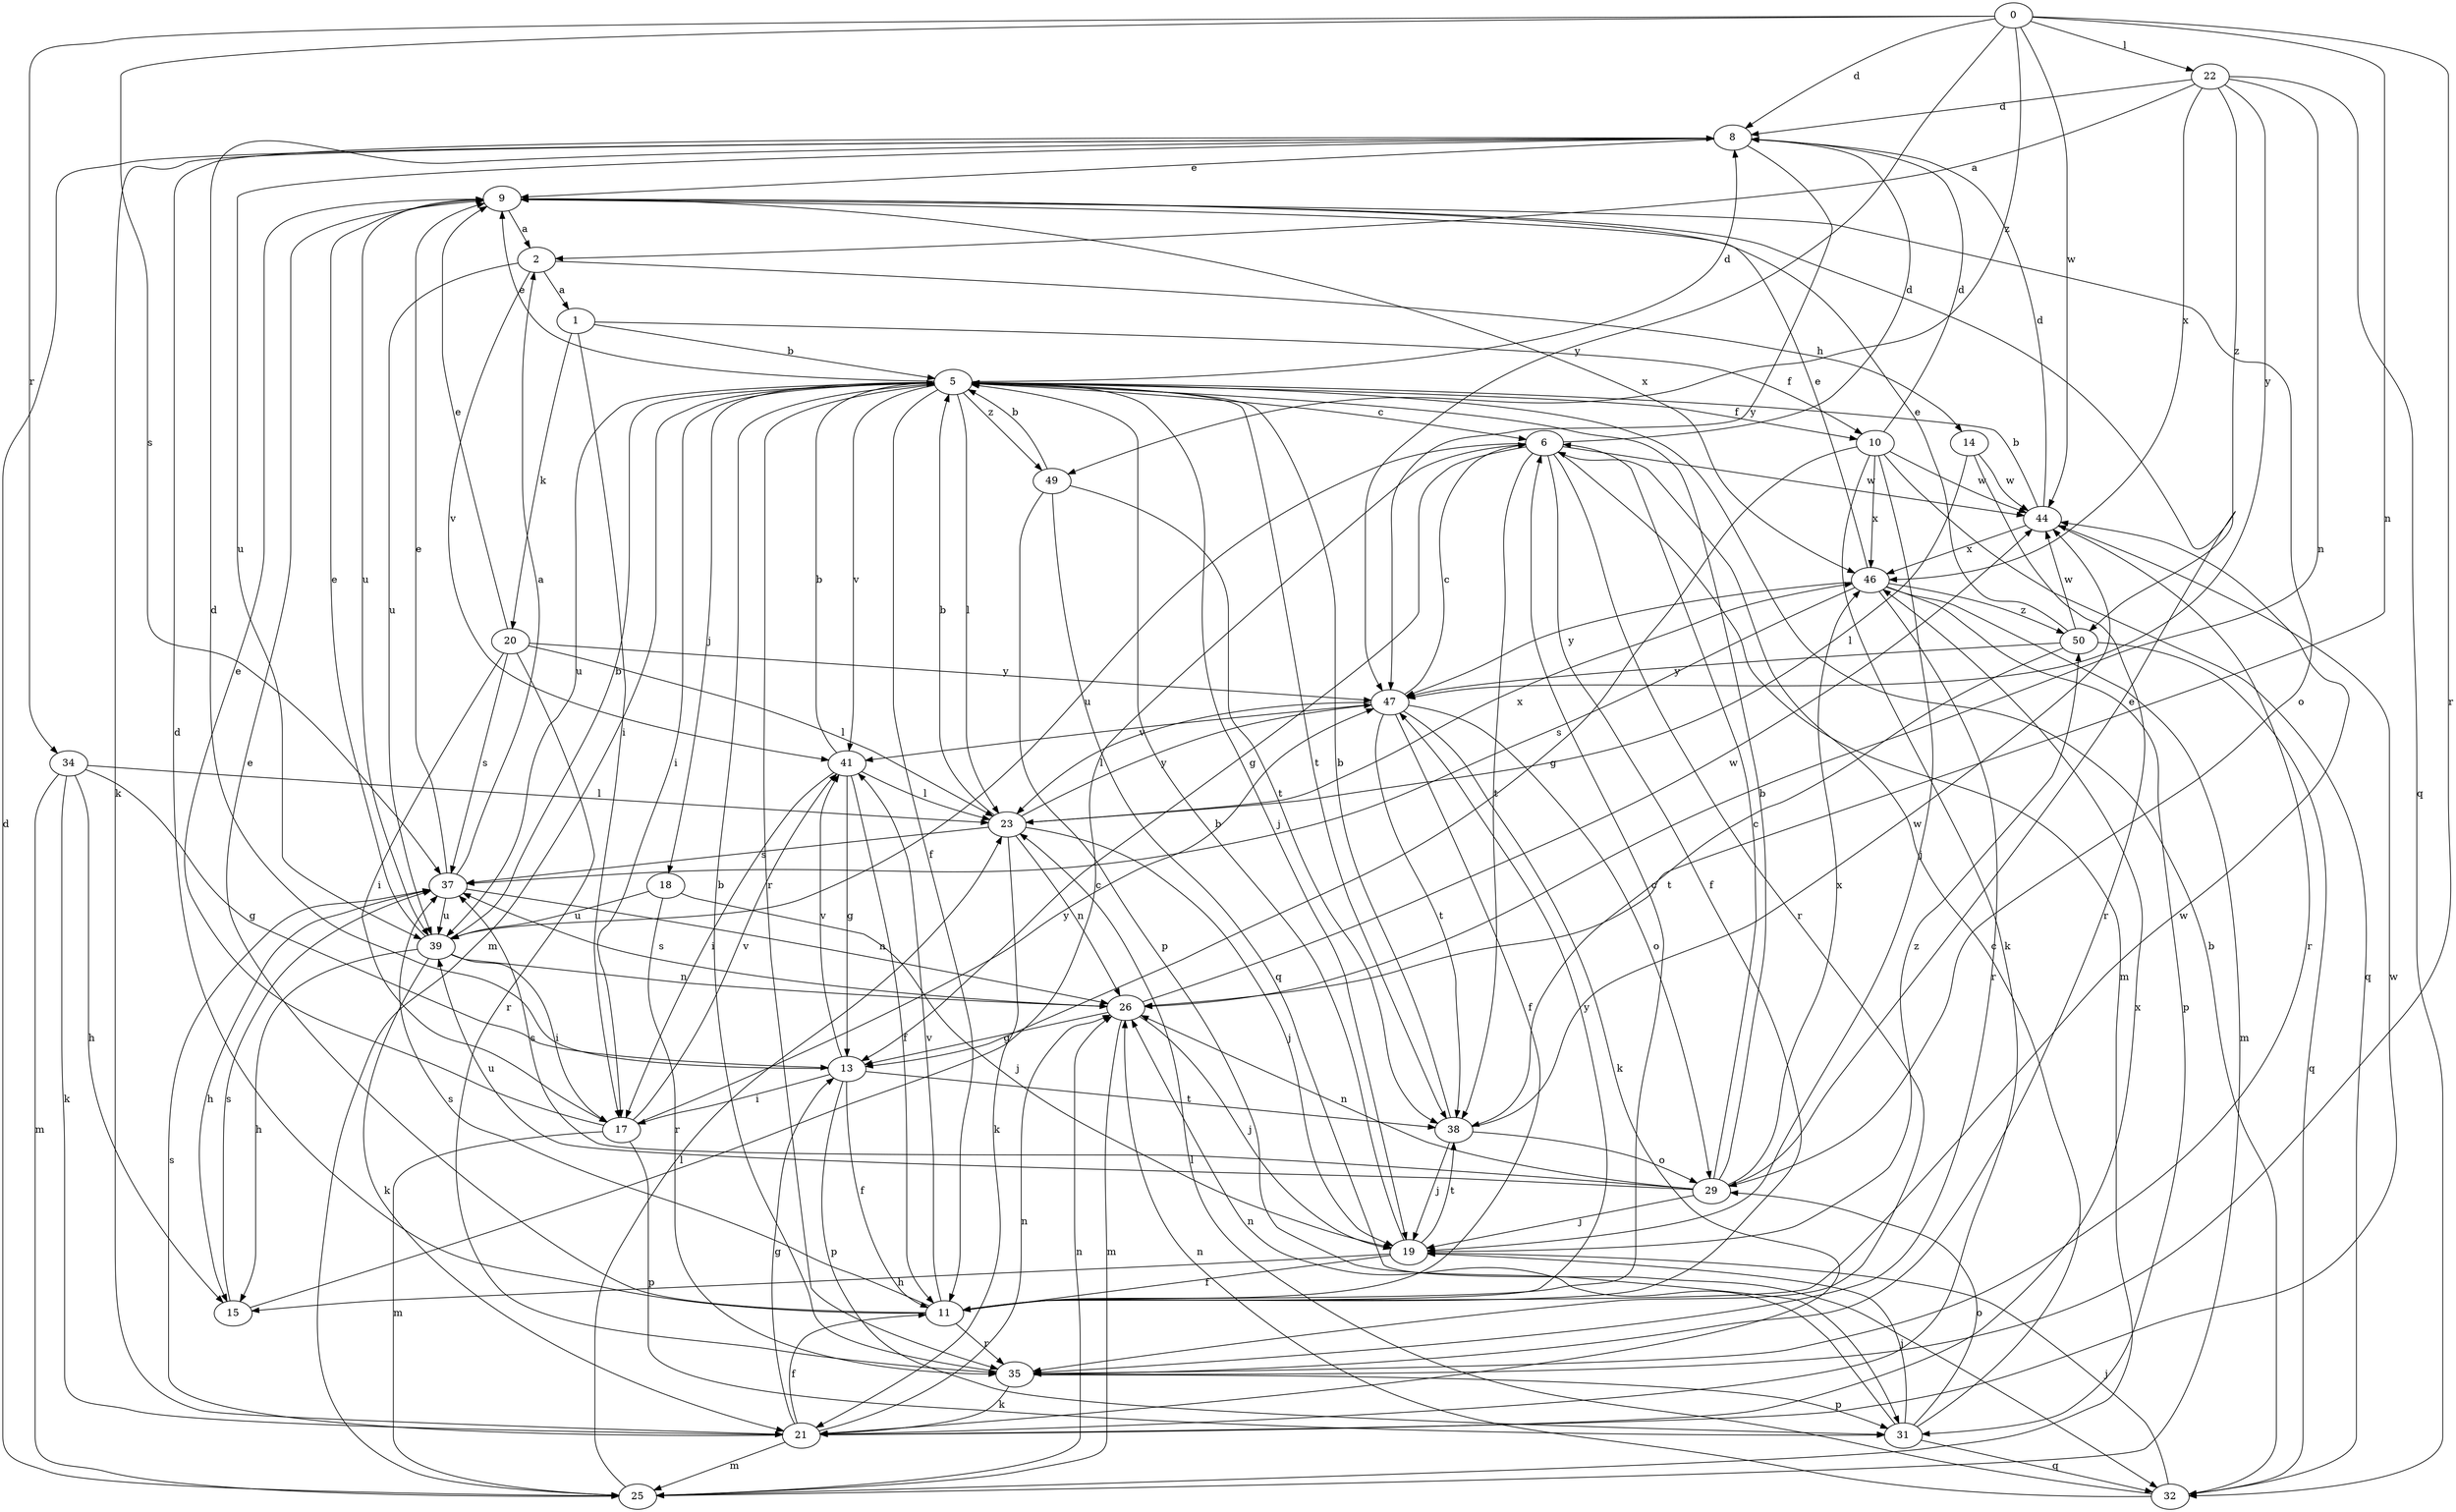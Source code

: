strict digraph  {
0;
1;
2;
5;
6;
8;
9;
10;
11;
13;
14;
15;
17;
18;
19;
20;
21;
22;
23;
25;
26;
29;
31;
32;
34;
35;
37;
38;
39;
41;
44;
46;
47;
49;
50;
0 -> 8  [label=d];
0 -> 22  [label=l];
0 -> 26  [label=n];
0 -> 34  [label=r];
0 -> 35  [label=r];
0 -> 37  [label=s];
0 -> 44  [label=w];
0 -> 47  [label=y];
0 -> 49  [label=z];
1 -> 5  [label=b];
1 -> 10  [label=f];
1 -> 17  [label=i];
1 -> 20  [label=k];
2 -> 1  [label=a];
2 -> 14  [label=h];
2 -> 39  [label=u];
2 -> 41  [label=v];
5 -> 6  [label=c];
5 -> 8  [label=d];
5 -> 9  [label=e];
5 -> 10  [label=f];
5 -> 11  [label=f];
5 -> 17  [label=i];
5 -> 18  [label=j];
5 -> 19  [label=j];
5 -> 23  [label=l];
5 -> 25  [label=m];
5 -> 35  [label=r];
5 -> 38  [label=t];
5 -> 39  [label=u];
5 -> 41  [label=v];
5 -> 49  [label=z];
6 -> 8  [label=d];
6 -> 11  [label=f];
6 -> 13  [label=g];
6 -> 25  [label=m];
6 -> 35  [label=r];
6 -> 38  [label=t];
6 -> 39  [label=u];
6 -> 44  [label=w];
8 -> 9  [label=e];
8 -> 21  [label=k];
8 -> 39  [label=u];
8 -> 47  [label=y];
9 -> 2  [label=a];
9 -> 29  [label=o];
9 -> 39  [label=u];
9 -> 46  [label=x];
10 -> 8  [label=d];
10 -> 13  [label=g];
10 -> 19  [label=j];
10 -> 21  [label=k];
10 -> 32  [label=q];
10 -> 44  [label=w];
10 -> 46  [label=x];
11 -> 6  [label=c];
11 -> 8  [label=d];
11 -> 9  [label=e];
11 -> 35  [label=r];
11 -> 37  [label=s];
11 -> 41  [label=v];
11 -> 44  [label=w];
11 -> 47  [label=y];
13 -> 8  [label=d];
13 -> 11  [label=f];
13 -> 17  [label=i];
13 -> 31  [label=p];
13 -> 38  [label=t];
13 -> 41  [label=v];
14 -> 23  [label=l];
14 -> 35  [label=r];
14 -> 44  [label=w];
15 -> 6  [label=c];
15 -> 37  [label=s];
17 -> 9  [label=e];
17 -> 25  [label=m];
17 -> 31  [label=p];
17 -> 41  [label=v];
17 -> 47  [label=y];
18 -> 19  [label=j];
18 -> 35  [label=r];
18 -> 39  [label=u];
19 -> 5  [label=b];
19 -> 11  [label=f];
19 -> 15  [label=h];
19 -> 38  [label=t];
19 -> 50  [label=z];
20 -> 9  [label=e];
20 -> 17  [label=i];
20 -> 23  [label=l];
20 -> 35  [label=r];
20 -> 37  [label=s];
20 -> 47  [label=y];
21 -> 11  [label=f];
21 -> 13  [label=g];
21 -> 25  [label=m];
21 -> 26  [label=n];
21 -> 37  [label=s];
21 -> 44  [label=w];
21 -> 46  [label=x];
22 -> 2  [label=a];
22 -> 8  [label=d];
22 -> 26  [label=n];
22 -> 32  [label=q];
22 -> 46  [label=x];
22 -> 47  [label=y];
22 -> 50  [label=z];
23 -> 5  [label=b];
23 -> 19  [label=j];
23 -> 21  [label=k];
23 -> 26  [label=n];
23 -> 37  [label=s];
23 -> 46  [label=x];
23 -> 47  [label=y];
25 -> 8  [label=d];
25 -> 23  [label=l];
25 -> 26  [label=n];
26 -> 13  [label=g];
26 -> 19  [label=j];
26 -> 25  [label=m];
26 -> 37  [label=s];
26 -> 44  [label=w];
29 -> 5  [label=b];
29 -> 6  [label=c];
29 -> 9  [label=e];
29 -> 19  [label=j];
29 -> 26  [label=n];
29 -> 37  [label=s];
29 -> 39  [label=u];
29 -> 46  [label=x];
31 -> 6  [label=c];
31 -> 19  [label=j];
31 -> 26  [label=n];
31 -> 29  [label=o];
31 -> 32  [label=q];
32 -> 5  [label=b];
32 -> 19  [label=j];
32 -> 23  [label=l];
32 -> 26  [label=n];
34 -> 13  [label=g];
34 -> 15  [label=h];
34 -> 21  [label=k];
34 -> 23  [label=l];
34 -> 25  [label=m];
35 -> 5  [label=b];
35 -> 21  [label=k];
35 -> 31  [label=p];
37 -> 2  [label=a];
37 -> 9  [label=e];
37 -> 15  [label=h];
37 -> 26  [label=n];
37 -> 39  [label=u];
38 -> 5  [label=b];
38 -> 19  [label=j];
38 -> 29  [label=o];
38 -> 44  [label=w];
39 -> 5  [label=b];
39 -> 9  [label=e];
39 -> 15  [label=h];
39 -> 17  [label=i];
39 -> 21  [label=k];
39 -> 26  [label=n];
41 -> 5  [label=b];
41 -> 11  [label=f];
41 -> 13  [label=g];
41 -> 17  [label=i];
41 -> 23  [label=l];
44 -> 5  [label=b];
44 -> 8  [label=d];
44 -> 35  [label=r];
44 -> 46  [label=x];
46 -> 9  [label=e];
46 -> 25  [label=m];
46 -> 31  [label=p];
46 -> 35  [label=r];
46 -> 37  [label=s];
46 -> 47  [label=y];
46 -> 50  [label=z];
47 -> 6  [label=c];
47 -> 11  [label=f];
47 -> 21  [label=k];
47 -> 23  [label=l];
47 -> 29  [label=o];
47 -> 38  [label=t];
47 -> 41  [label=v];
49 -> 5  [label=b];
49 -> 31  [label=p];
49 -> 32  [label=q];
49 -> 38  [label=t];
50 -> 9  [label=e];
50 -> 32  [label=q];
50 -> 38  [label=t];
50 -> 44  [label=w];
50 -> 47  [label=y];
}
